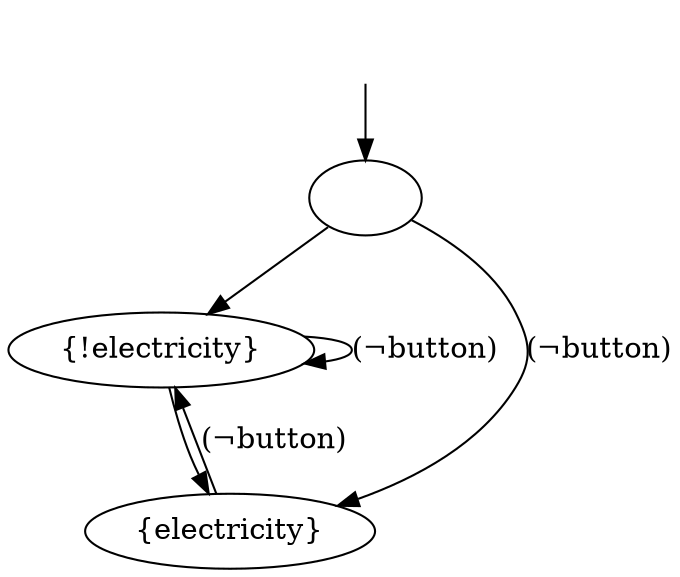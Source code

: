 digraph graphname {
        _init [style="invis"];
        _init -> s0[label=""];
        s0[label=""];
        s1[label="{!electricity}"];
        s2[label="{electricity}"];
        s0 -> s1 [label=""];
        s0 -> s2 [label="(¬button)"];
        s1 -> s1 [label="(¬button)"];
        s1 -> s2 [label=""];
        s2 -> s1 [label="(¬button)"];
}
